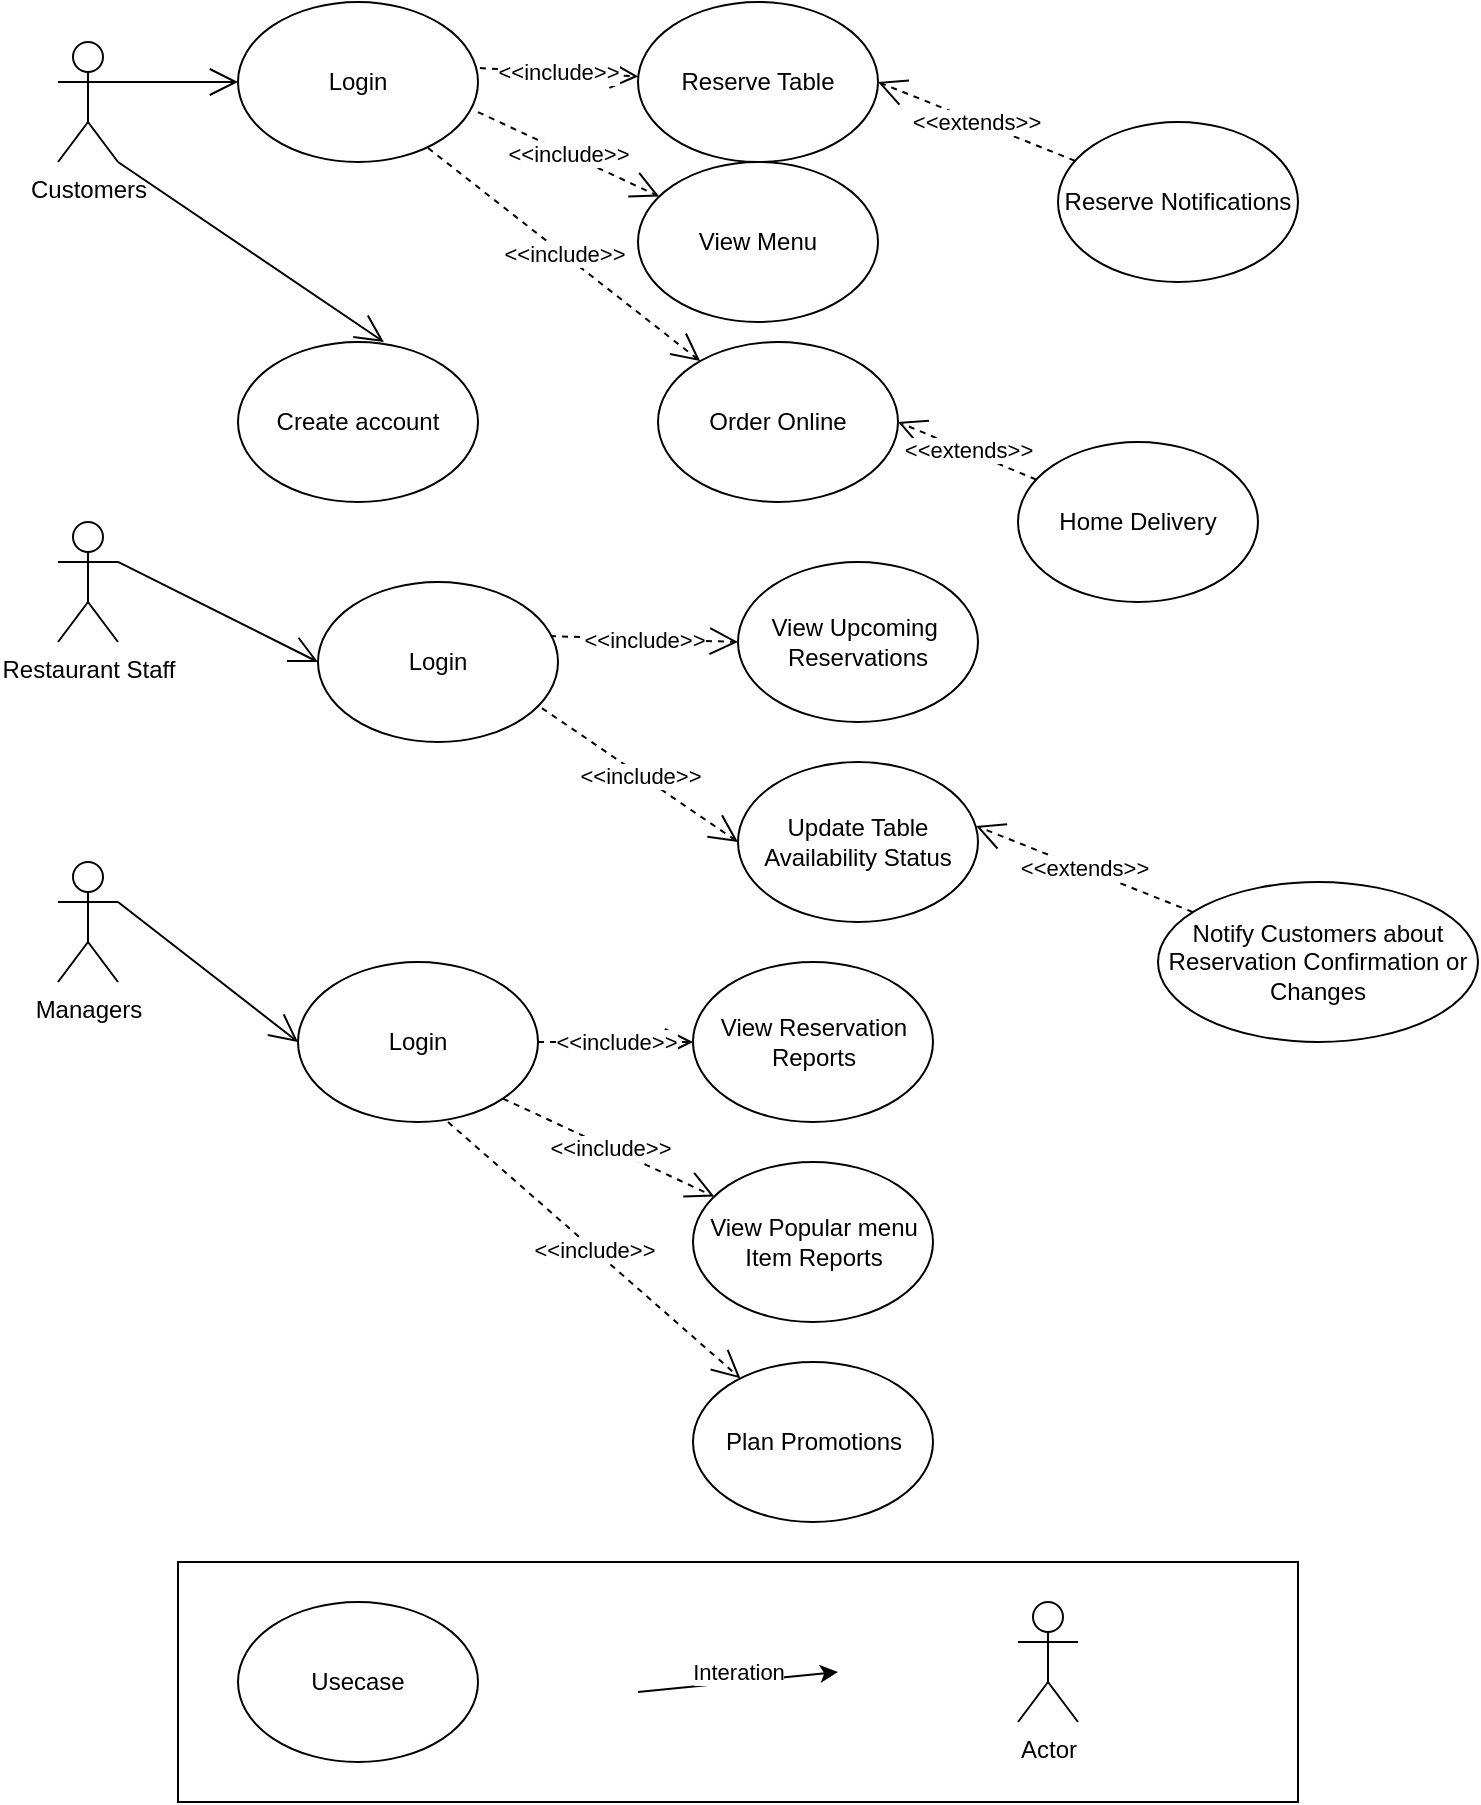 <mxfile version="26.2.14" pages="2">
  <diagram name="Page-1" id="AZkDb_PNq-8-Eg-TEzrB">
    <mxGraphModel dx="1783" dy="906" grid="1" gridSize="10" guides="1" tooltips="1" connect="1" arrows="1" fold="1" page="1" pageScale="1" pageWidth="850" pageHeight="1100" math="0" shadow="0">
      <root>
        <mxCell id="0" />
        <mxCell id="1" parent="0" />
        <mxCell id="QDMSQeJ64wujipaBbdhu-1" value="Customers" style="shape=umlActor;verticalLabelPosition=bottom;verticalAlign=top;html=1;outlineConnect=0;" vertex="1" parent="1">
          <mxGeometry x="110" y="80" width="30" height="60" as="geometry" />
        </mxCell>
        <mxCell id="QDMSQeJ64wujipaBbdhu-2" value="Create account" style="ellipse;whiteSpace=wrap;html=1;" vertex="1" parent="1">
          <mxGeometry x="200" y="230" width="120" height="80" as="geometry" />
        </mxCell>
        <mxCell id="QDMSQeJ64wujipaBbdhu-3" value="Login" style="ellipse;whiteSpace=wrap;html=1;" vertex="1" parent="1">
          <mxGeometry x="200" y="60" width="120" height="80" as="geometry" />
        </mxCell>
        <mxCell id="QDMSQeJ64wujipaBbdhu-4" value="Restaurant Staff" style="shape=umlActor;verticalLabelPosition=bottom;verticalAlign=top;html=1;outlineConnect=0;" vertex="1" parent="1">
          <mxGeometry x="110" y="320" width="30" height="60" as="geometry" />
        </mxCell>
        <mxCell id="QDMSQeJ64wujipaBbdhu-6" value="&amp;lt;&amp;lt;include&amp;gt;&amp;gt;" style="endArrow=open;endSize=12;dashed=1;html=1;rounded=0;exitX=0.967;exitY=0.338;exitDx=0;exitDy=0;exitPerimeter=0;entryX=0;entryY=0.5;entryDx=0;entryDy=0;" edge="1" parent="1" target="QDMSQeJ64wujipaBbdhu-16">
          <mxGeometry width="160" relative="1" as="geometry">
            <mxPoint x="356.04" y="377.04" as="sourcePoint" />
            <mxPoint x="470" y="370" as="targetPoint" />
          </mxGeometry>
        </mxCell>
        <mxCell id="QDMSQeJ64wujipaBbdhu-7" value="" style="endArrow=open;endFill=1;endSize=12;html=1;rounded=0;entryX=0.608;entryY=0;entryDx=0;entryDy=0;entryPerimeter=0;exitX=1;exitY=1;exitDx=0;exitDy=0;exitPerimeter=0;" edge="1" parent="1" source="QDMSQeJ64wujipaBbdhu-1" target="QDMSQeJ64wujipaBbdhu-2">
          <mxGeometry width="160" relative="1" as="geometry">
            <mxPoint x="80" y="320" as="sourcePoint" />
            <mxPoint x="240" y="320" as="targetPoint" />
          </mxGeometry>
        </mxCell>
        <mxCell id="QDMSQeJ64wujipaBbdhu-8" value="Reserve Table" style="ellipse;whiteSpace=wrap;html=1;" vertex="1" parent="1">
          <mxGeometry x="400" y="60" width="120" height="80" as="geometry" />
        </mxCell>
        <mxCell id="QDMSQeJ64wujipaBbdhu-9" value="View Menu" style="ellipse;whiteSpace=wrap;html=1;" vertex="1" parent="1">
          <mxGeometry x="400" y="140" width="120" height="80" as="geometry" />
        </mxCell>
        <mxCell id="QDMSQeJ64wujipaBbdhu-10" value="Order Online" style="ellipse;whiteSpace=wrap;html=1;" vertex="1" parent="1">
          <mxGeometry x="410" y="230" width="120" height="80" as="geometry" />
        </mxCell>
        <mxCell id="QDMSQeJ64wujipaBbdhu-13" value="&amp;lt;&amp;lt;include&amp;gt;&amp;gt;" style="endArrow=open;endSize=12;dashed=1;html=1;rounded=0;exitX=1.008;exitY=0.413;exitDx=0;exitDy=0;exitPerimeter=0;" edge="1" parent="1" source="QDMSQeJ64wujipaBbdhu-3" target="QDMSQeJ64wujipaBbdhu-8">
          <mxGeometry width="160" relative="1" as="geometry">
            <mxPoint x="366" y="407" as="sourcePoint" />
            <mxPoint x="490" y="380" as="targetPoint" />
          </mxGeometry>
        </mxCell>
        <mxCell id="QDMSQeJ64wujipaBbdhu-14" value="&amp;lt;&amp;lt;include&amp;gt;&amp;gt;" style="endArrow=open;endSize=12;dashed=1;html=1;rounded=0;exitX=1;exitY=0.688;exitDx=0;exitDy=0;exitPerimeter=0;" edge="1" parent="1" source="QDMSQeJ64wujipaBbdhu-3" target="QDMSQeJ64wujipaBbdhu-9">
          <mxGeometry width="160" relative="1" as="geometry">
            <mxPoint x="376" y="417" as="sourcePoint" />
            <mxPoint x="500" y="390" as="targetPoint" />
          </mxGeometry>
        </mxCell>
        <mxCell id="QDMSQeJ64wujipaBbdhu-15" value="&amp;lt;&amp;lt;include&amp;gt;&amp;gt;" style="endArrow=open;endSize=12;dashed=1;html=1;rounded=0;exitX=0.792;exitY=0.913;exitDx=0;exitDy=0;exitPerimeter=0;" edge="1" parent="1" source="QDMSQeJ64wujipaBbdhu-3" target="QDMSQeJ64wujipaBbdhu-10">
          <mxGeometry width="160" relative="1" as="geometry">
            <mxPoint x="386" y="427" as="sourcePoint" />
            <mxPoint x="510" y="400" as="targetPoint" />
          </mxGeometry>
        </mxCell>
        <mxCell id="QDMSQeJ64wujipaBbdhu-16" value="View Upcoming&amp;nbsp;&lt;br&gt;Reservations" style="ellipse;whiteSpace=wrap;html=1;" vertex="1" parent="1">
          <mxGeometry x="450" y="340" width="120" height="80" as="geometry" />
        </mxCell>
        <mxCell id="QDMSQeJ64wujipaBbdhu-17" value="" style="endArrow=open;endFill=1;endSize=12;html=1;rounded=0;exitX=1;exitY=0.333;exitDx=0;exitDy=0;exitPerimeter=0;" edge="1" parent="1" source="QDMSQeJ64wujipaBbdhu-1" target="QDMSQeJ64wujipaBbdhu-3">
          <mxGeometry width="160" relative="1" as="geometry">
            <mxPoint x="150" y="150" as="sourcePoint" />
            <mxPoint x="283" y="240" as="targetPoint" />
          </mxGeometry>
        </mxCell>
        <mxCell id="QDMSQeJ64wujipaBbdhu-18" value="Reserve Notifications" style="ellipse;whiteSpace=wrap;html=1;" vertex="1" parent="1">
          <mxGeometry x="610" y="120" width="120" height="80" as="geometry" />
        </mxCell>
        <mxCell id="QDMSQeJ64wujipaBbdhu-19" value="&amp;lt;&amp;lt;extends&amp;gt;&amp;gt;" style="endArrow=open;endSize=12;dashed=1;html=1;rounded=0;entryX=1;entryY=0.5;entryDx=0;entryDy=0;" edge="1" parent="1" source="QDMSQeJ64wujipaBbdhu-18" target="QDMSQeJ64wujipaBbdhu-8">
          <mxGeometry width="160" relative="1" as="geometry">
            <mxPoint x="331" y="133" as="sourcePoint" />
            <mxPoint x="420" y="103" as="targetPoint" />
          </mxGeometry>
        </mxCell>
        <mxCell id="QDMSQeJ64wujipaBbdhu-20" value="Home Delivery" style="ellipse;whiteSpace=wrap;html=1;" vertex="1" parent="1">
          <mxGeometry x="590" y="280" width="120" height="80" as="geometry" />
        </mxCell>
        <mxCell id="QDMSQeJ64wujipaBbdhu-21" value="&amp;lt;&amp;lt;extends&amp;gt;&amp;gt;" style="endArrow=open;endSize=12;dashed=1;html=1;rounded=0;entryX=1;entryY=0.5;entryDx=0;entryDy=0;" edge="1" parent="1" source="QDMSQeJ64wujipaBbdhu-20" target="QDMSQeJ64wujipaBbdhu-10">
          <mxGeometry width="160" relative="1" as="geometry">
            <mxPoint x="351" y="353" as="sourcePoint" />
            <mxPoint x="520" y="280" as="targetPoint" />
          </mxGeometry>
        </mxCell>
        <mxCell id="QDMSQeJ64wujipaBbdhu-22" value="&amp;lt;&amp;lt;include&amp;gt;&amp;gt;" style="endArrow=open;endSize=12;dashed=1;html=1;rounded=0;exitX=0.933;exitY=0.788;exitDx=0;exitDy=0;exitPerimeter=0;entryX=0;entryY=0.5;entryDx=0;entryDy=0;" edge="1" parent="1" target="QDMSQeJ64wujipaBbdhu-23">
          <mxGeometry width="160" relative="1" as="geometry">
            <mxPoint x="351.96" y="413.04" as="sourcePoint" />
            <mxPoint x="457" y="450" as="targetPoint" />
          </mxGeometry>
        </mxCell>
        <mxCell id="QDMSQeJ64wujipaBbdhu-23" value="Update Table&lt;br&gt;Availability Status" style="ellipse;whiteSpace=wrap;html=1;" vertex="1" parent="1">
          <mxGeometry x="450" y="440" width="120" height="80" as="geometry" />
        </mxCell>
        <mxCell id="QDMSQeJ64wujipaBbdhu-24" value="Notify Customers about Reservation Confirmation or Changes" style="ellipse;whiteSpace=wrap;html=1;" vertex="1" parent="1">
          <mxGeometry x="660" y="500" width="160" height="80" as="geometry" />
        </mxCell>
        <mxCell id="QDMSQeJ64wujipaBbdhu-25" value="&amp;lt;&amp;lt;extends&amp;gt;&amp;gt;" style="endArrow=open;endSize=12;dashed=1;html=1;rounded=0;entryX=0.992;entryY=0.4;entryDx=0;entryDy=0;entryPerimeter=0;" edge="1" parent="1" source="QDMSQeJ64wujipaBbdhu-24" target="QDMSQeJ64wujipaBbdhu-23">
          <mxGeometry width="160" relative="1" as="geometry">
            <mxPoint x="391" y="553" as="sourcePoint" />
            <mxPoint x="550" y="480" as="targetPoint" />
          </mxGeometry>
        </mxCell>
        <mxCell id="QDMSQeJ64wujipaBbdhu-26" value="Managers" style="shape=umlActor;verticalLabelPosition=bottom;verticalAlign=top;html=1;outlineConnect=0;" vertex="1" parent="1">
          <mxGeometry x="110" y="490" width="30" height="60" as="geometry" />
        </mxCell>
        <mxCell id="QDMSQeJ64wujipaBbdhu-27" value="Login" style="ellipse;whiteSpace=wrap;html=1;" vertex="1" parent="1">
          <mxGeometry x="240" y="350" width="120" height="80" as="geometry" />
        </mxCell>
        <mxCell id="QDMSQeJ64wujipaBbdhu-28" value="" style="endArrow=open;endFill=1;endSize=12;html=1;rounded=0;entryX=0;entryY=0.5;entryDx=0;entryDy=0;exitX=1;exitY=0.333;exitDx=0;exitDy=0;exitPerimeter=0;" edge="1" parent="1" target="QDMSQeJ64wujipaBbdhu-27" source="QDMSQeJ64wujipaBbdhu-4">
          <mxGeometry width="160" relative="1" as="geometry">
            <mxPoint x="140" y="390" as="sourcePoint" />
            <mxPoint x="283" y="240" as="targetPoint" />
          </mxGeometry>
        </mxCell>
        <mxCell id="QDMSQeJ64wujipaBbdhu-29" value="Login" style="ellipse;whiteSpace=wrap;html=1;" vertex="1" parent="1">
          <mxGeometry x="230" y="540" width="120" height="80" as="geometry" />
        </mxCell>
        <mxCell id="QDMSQeJ64wujipaBbdhu-30" value="" style="endArrow=open;endFill=1;endSize=12;html=1;rounded=0;entryX=0;entryY=0.5;entryDx=0;entryDy=0;exitX=1;exitY=0.333;exitDx=0;exitDy=0;exitPerimeter=0;" edge="1" parent="1" target="QDMSQeJ64wujipaBbdhu-29" source="QDMSQeJ64wujipaBbdhu-26">
          <mxGeometry width="160" relative="1" as="geometry">
            <mxPoint x="130" y="580" as="sourcePoint" />
            <mxPoint x="273" y="430" as="targetPoint" />
          </mxGeometry>
        </mxCell>
        <mxCell id="QDMSQeJ64wujipaBbdhu-31" value="View Reservation&lt;br&gt;Reports" style="ellipse;whiteSpace=wrap;html=1;" vertex="1" parent="1">
          <mxGeometry x="427.5" y="540" width="120" height="80" as="geometry" />
        </mxCell>
        <mxCell id="QDMSQeJ64wujipaBbdhu-32" value="View Popular menu&lt;br&gt;Item Reports" style="ellipse;whiteSpace=wrap;html=1;" vertex="1" parent="1">
          <mxGeometry x="427.5" y="640" width="120" height="80" as="geometry" />
        </mxCell>
        <mxCell id="QDMSQeJ64wujipaBbdhu-33" value="Plan Promotions" style="ellipse;whiteSpace=wrap;html=1;" vertex="1" parent="1">
          <mxGeometry x="427.5" y="740" width="120" height="80" as="geometry" />
        </mxCell>
        <mxCell id="QDMSQeJ64wujipaBbdhu-34" value="&amp;lt;&amp;lt;include&amp;gt;&amp;gt;" style="endArrow=open;endSize=12;dashed=1;html=1;rounded=0;exitX=1;exitY=0.5;exitDx=0;exitDy=0;" edge="1" parent="1" target="QDMSQeJ64wujipaBbdhu-31" source="QDMSQeJ64wujipaBbdhu-29">
          <mxGeometry width="160" relative="1" as="geometry">
            <mxPoint x="358.5" y="633" as="sourcePoint" />
            <mxPoint x="527.5" y="890" as="targetPoint" />
          </mxGeometry>
        </mxCell>
        <mxCell id="QDMSQeJ64wujipaBbdhu-35" value="&amp;lt;&amp;lt;include&amp;gt;&amp;gt;" style="endArrow=open;endSize=12;dashed=1;html=1;rounded=0;exitX=1;exitY=1;exitDx=0;exitDy=0;" edge="1" parent="1" target="QDMSQeJ64wujipaBbdhu-32" source="QDMSQeJ64wujipaBbdhu-29">
          <mxGeometry width="160" relative="1" as="geometry">
            <mxPoint x="357.5" y="655" as="sourcePoint" />
            <mxPoint x="537.5" y="900" as="targetPoint" />
          </mxGeometry>
        </mxCell>
        <mxCell id="QDMSQeJ64wujipaBbdhu-36" value="&amp;lt;&amp;lt;include&amp;gt;&amp;gt;" style="endArrow=open;endSize=12;dashed=1;html=1;rounded=0;exitX=0.625;exitY=1;exitDx=0;exitDy=0;exitPerimeter=0;" edge="1" parent="1" target="QDMSQeJ64wujipaBbdhu-33" source="QDMSQeJ64wujipaBbdhu-29">
          <mxGeometry width="160" relative="1" as="geometry">
            <mxPoint x="332.5" y="673" as="sourcePoint" />
            <mxPoint x="547.5" y="910" as="targetPoint" />
          </mxGeometry>
        </mxCell>
        <mxCell id="QDMSQeJ64wujipaBbdhu-37" value="" style="rounded=0;whiteSpace=wrap;html=1;" vertex="1" parent="1">
          <mxGeometry x="170" y="840" width="560" height="120" as="geometry" />
        </mxCell>
        <mxCell id="QDMSQeJ64wujipaBbdhu-38" value="Usecase" style="ellipse;whiteSpace=wrap;html=1;" vertex="1" parent="1">
          <mxGeometry x="200" y="860" width="120" height="80" as="geometry" />
        </mxCell>
        <mxCell id="QDMSQeJ64wujipaBbdhu-39" value="Interation" style="endArrow=classic;html=1;rounded=0;entryX=0.643;entryY=0.667;entryDx=0;entryDy=0;entryPerimeter=0;" edge="1" parent="1">
          <mxGeometry x="0.014" y="5" width="50" height="50" relative="1" as="geometry">
            <mxPoint x="399.96" y="904.98" as="sourcePoint" />
            <mxPoint x="500.04" y="895.02" as="targetPoint" />
            <mxPoint as="offset" />
          </mxGeometry>
        </mxCell>
        <mxCell id="QDMSQeJ64wujipaBbdhu-40" value="Actor" style="shape=umlActor;verticalLabelPosition=bottom;verticalAlign=top;html=1;" vertex="1" parent="1">
          <mxGeometry x="590" y="860" width="30" height="60" as="geometry" />
        </mxCell>
      </root>
    </mxGraphModel>
  </diagram>
  <diagram id="6UunZ-0gj3YRyIq0IbJP" name="Page-2">
    <mxGraphModel dx="1783" dy="2006" grid="1" gridSize="10" guides="1" tooltips="1" connect="1" arrows="1" fold="1" page="1" pageScale="1" pageWidth="850" pageHeight="1100" math="0" shadow="0">
      <root>
        <mxCell id="0" />
        <mxCell id="1" parent="0" />
        <mxCell id="4IC-HXsh43FPPD3nH83c-1" value="" style="rounded=0;whiteSpace=wrap;html=1;dashed=1;" vertex="1" parent="1">
          <mxGeometry x="40" y="40" width="240" height="820" as="geometry" />
        </mxCell>
        <mxCell id="4IC-HXsh43FPPD3nH83c-2" value="" style="rounded=0;whiteSpace=wrap;html=1;dashed=1;" vertex="1" parent="1">
          <mxGeometry x="280" y="40" width="360" height="820" as="geometry" />
        </mxCell>
        <mxCell id="4IC-HXsh43FPPD3nH83c-3" value="Customers" style="rounded=0;whiteSpace=wrap;html=1;" vertex="1" parent="1">
          <mxGeometry x="40" y="-20" width="240" height="60" as="geometry" />
        </mxCell>
        <mxCell id="4IC-HXsh43FPPD3nH83c-4" value="System" style="rounded=0;whiteSpace=wrap;html=1;" vertex="1" parent="1">
          <mxGeometry x="280" y="-20" width="360" height="60" as="geometry" />
        </mxCell>
        <mxCell id="4IC-HXsh43FPPD3nH83c-5" value="Start" style="text;html=1;align=center;verticalAlign=middle;whiteSpace=wrap;rounded=0;" vertex="1" parent="1">
          <mxGeometry x="90" y="70" width="60" height="30" as="geometry" />
        </mxCell>
        <mxCell id="4IC-HXsh43FPPD3nH83c-6" value="" style="edgeStyle=orthogonalEdgeStyle;html=1;verticalAlign=bottom;endArrow=open;endSize=8;strokeColor=#ff0000;rounded=0;exitX=1;exitY=0.5;exitDx=0;exitDy=0;entryX=0;entryY=0.5;entryDx=0;entryDy=0;" edge="1" parent="1">
          <mxGeometry relative="1" as="geometry">
            <mxPoint x="320" y="160" as="targetPoint" />
            <Array as="points" />
            <mxPoint x="210" y="160" as="sourcePoint" />
          </mxGeometry>
        </mxCell>
        <mxCell id="4IC-HXsh43FPPD3nH83c-7" value="" style="ellipse;html=1;shape=startState;fillColor=#000000;strokeColor=#ff0000;" vertex="1" parent="1">
          <mxGeometry x="140" y="70" width="30" height="30" as="geometry" />
        </mxCell>
        <mxCell id="4IC-HXsh43FPPD3nH83c-8" value="" style="edgeStyle=orthogonalEdgeStyle;html=1;verticalAlign=bottom;endArrow=open;endSize=8;strokeColor=#ff0000;rounded=0;" edge="1" parent="1" source="4IC-HXsh43FPPD3nH83c-7">
          <mxGeometry relative="1" as="geometry">
            <mxPoint x="155" y="130" as="targetPoint" />
          </mxGeometry>
        </mxCell>
        <mxCell id="4IC-HXsh43FPPD3nH83c-9" value="" style="edgeStyle=orthogonalEdgeStyle;html=1;verticalAlign=bottom;endArrow=open;endSize=8;strokeColor=#ff0000;rounded=0;exitX=0.5;exitY=1;exitDx=0;exitDy=0;entryX=0.5;entryY=0;entryDx=0;entryDy=0;" edge="1" parent="1" source="4IC-HXsh43FPPD3nH83c-15" target="4IC-HXsh43FPPD3nH83c-16">
          <mxGeometry relative="1" as="geometry">
            <mxPoint x="198.6" y="258.08" as="targetPoint" />
            <Array as="points" />
            <mxPoint x="320" y="190" as="sourcePoint" />
          </mxGeometry>
        </mxCell>
        <mxCell id="4IC-HXsh43FPPD3nH83c-10" value="" style="edgeStyle=orthogonalEdgeStyle;html=1;verticalAlign=bottom;endArrow=open;endSize=8;strokeColor=#ff0000;rounded=0;exitX=0.5;exitY=0;exitDx=0;exitDy=0;entryX=1;entryY=0.5;entryDx=0;entryDy=0;" edge="1" parent="1" source="4IC-HXsh43FPPD3nH83c-21" target="4IC-HXsh43FPPD3nH83c-15">
          <mxGeometry relative="1" as="geometry">
            <mxPoint x="440" y="160" as="targetPoint" />
            <Array as="points" />
            <mxPoint x="530" y="260" as="sourcePoint" />
          </mxGeometry>
        </mxCell>
        <mxCell id="4IC-HXsh43FPPD3nH83c-11" value="K" style="ellipse;html=1;shape=endState;fillColor=#000000;strokeColor=#ff0000;" vertex="1" parent="1">
          <mxGeometry x="140" y="800" width="30" height="30" as="geometry" />
        </mxCell>
        <mxCell id="4IC-HXsh43FPPD3nH83c-12" value="" style="edgeStyle=orthogonalEdgeStyle;html=1;verticalAlign=bottom;endArrow=open;endSize=8;strokeColor=#ff0000;rounded=0;entryX=1.008;entryY=0.4;entryDx=0;entryDy=0;exitX=0;exitY=0.5;exitDx=0;exitDy=0;entryPerimeter=0;" edge="1" parent="1" target="4IC-HXsh43FPPD3nH83c-24" source="4IC-HXsh43FPPD3nH83c-22">
          <mxGeometry relative="1" as="geometry">
            <mxPoint x="450" y="170" as="targetPoint" />
            <Array as="points">
              <mxPoint x="201" y="385" />
            </Array>
            <mxPoint x="290" y="420" as="sourcePoint" />
          </mxGeometry>
        </mxCell>
        <mxCell id="4IC-HXsh43FPPD3nH83c-13" value="End" style="text;html=1;align=center;verticalAlign=middle;whiteSpace=wrap;rounded=0;" vertex="1" parent="1">
          <mxGeometry x="90" y="810" width="60" height="30" as="geometry" />
        </mxCell>
        <mxCell id="4IC-HXsh43FPPD3nH83c-14" value="login" style="rounded=1;whiteSpace=wrap;html=1;arcSize=40;fontColor=#000000;fillColor=#ffffc0;strokeColor=#ff0000;" vertex="1" parent="1">
          <mxGeometry x="80" y="130" width="130" height="60" as="geometry" />
        </mxCell>
        <mxCell id="4IC-HXsh43FPPD3nH83c-15" value="Show login form" style="rounded=1;whiteSpace=wrap;html=1;arcSize=40;fontColor=#000000;fillColor=#ffffc0;strokeColor=#ff0000;" vertex="1" parent="1">
          <mxGeometry x="320" y="140" width="120" height="40" as="geometry" />
        </mxCell>
        <mxCell id="4IC-HXsh43FPPD3nH83c-16" value="Enter information,pass" style="rounded=1;whiteSpace=wrap;html=1;arcSize=40;fontColor=#000000;fillColor=#ffffc0;strokeColor=#ff0000;" vertex="1" parent="1">
          <mxGeometry x="80" y="260" width="130" height="60" as="geometry" />
        </mxCell>
        <mxCell id="4IC-HXsh43FPPD3nH83c-17" value="No" style="edgeStyle=orthogonalEdgeStyle;html=1;verticalAlign=bottom;endArrow=open;endSize=8;strokeColor=#ff0000;rounded=0;exitX=1;exitY=0.5;exitDx=0;exitDy=0;entryX=0;entryY=0.5;entryDx=0;entryDy=0;" edge="1" parent="1">
          <mxGeometry relative="1" as="geometry">
            <mxPoint x="470" y="290" as="targetPoint" />
            <Array as="points" />
            <mxPoint x="407.5" y="290" as="sourcePoint" />
          </mxGeometry>
        </mxCell>
        <mxCell id="4IC-HXsh43FPPD3nH83c-18" value="" style="edgeStyle=orthogonalEdgeStyle;html=1;verticalAlign=bottom;endArrow=open;endSize=8;strokeColor=#ff0000;rounded=0;exitX=1;exitY=0.5;exitDx=0;exitDy=0;entryX=0;entryY=0.5;entryDx=0;entryDy=0;" edge="1" parent="1">
          <mxGeometry relative="1" as="geometry">
            <mxPoint x="292.5" y="290" as="targetPoint" />
            <Array as="points" />
            <mxPoint x="210" y="290" as="sourcePoint" />
          </mxGeometry>
        </mxCell>
        <mxCell id="4IC-HXsh43FPPD3nH83c-19" value="Yes" style="edgeStyle=orthogonalEdgeStyle;html=1;verticalAlign=bottom;endArrow=open;endSize=8;strokeColor=#ff0000;rounded=0;exitX=0.5;exitY=1;exitDx=0;exitDy=0;entryX=0.5;entryY=0;entryDx=0;entryDy=0;" edge="1" parent="1" target="4IC-HXsh43FPPD3nH83c-22">
          <mxGeometry relative="1" as="geometry">
            <mxPoint x="352" y="391" as="targetPoint" />
            <Array as="points" />
            <mxPoint x="350" y="330" as="sourcePoint" />
          </mxGeometry>
        </mxCell>
        <mxCell id="4IC-HXsh43FPPD3nH83c-20" value="Validity check" style="rhombus;whiteSpace=wrap;html=1;fontColor=#000000;fillColor=#ffffc0;strokeColor=#ff0000;" vertex="1" parent="1">
          <mxGeometry x="290" y="250" width="120" height="80" as="geometry" />
        </mxCell>
        <mxCell id="4IC-HXsh43FPPD3nH83c-21" value="&lt;div&gt;Failure Message&lt;/div&gt;&lt;div&gt;Re-enter Required&lt;/div&gt;" style="rounded=1;whiteSpace=wrap;html=1;arcSize=40;fontColor=#000000;fillColor=#ffffc0;strokeColor=#ff0000;" vertex="1" parent="1">
          <mxGeometry x="470" y="260" width="130" height="60" as="geometry" />
        </mxCell>
        <mxCell id="4IC-HXsh43FPPD3nH83c-22" value="Successfully entered the system" style="rounded=1;whiteSpace=wrap;html=1;arcSize=40;fontColor=#000000;fillColor=#ffffc0;strokeColor=#ff0000;" vertex="1" parent="1">
          <mxGeometry x="290" y="360" width="130" height="50" as="geometry" />
        </mxCell>
        <mxCell id="4IC-HXsh43FPPD3nH83c-23" value="NGÔ ANH THÂN THIỆN" style="text;html=1;align=center;verticalAlign=middle;whiteSpace=wrap;rounded=0;" vertex="1" parent="1">
          <mxGeometry x="580" y="820" width="60" height="30" as="geometry" />
        </mxCell>
        <mxCell id="4IC-HXsh43FPPD3nH83c-24" value="Display Available Tables &amp;amp;&amp;nbsp;&lt;span style=&quot;background-color: transparent; color: light-dark(rgb(0, 0, 0), rgb(237, 237, 237));&quot;&gt;&amp;nbsp; Time Slots&lt;/span&gt;" style="rounded=1;whiteSpace=wrap;html=1;arcSize=40;fontColor=#000000;fillColor=#ffffc0;strokeColor=#ff0000;" vertex="1" parent="1">
          <mxGeometry x="70" y="409" width="130" height="60" as="geometry" />
        </mxCell>
        <mxCell id="4IC-HXsh43FPPD3nH83c-25" value="&lt;div&gt;Customer Selects&lt;br&gt;&amp;nbsp;Date, Time,&lt;/div&gt;&lt;div&gt;&amp;nbsp; &amp;nbsp; &amp;nbsp;and Table&lt;/div&gt;" style="rounded=1;whiteSpace=wrap;html=1;arcSize=40;fontColor=#000000;fillColor=#ffffc0;strokeColor=#ff0000;" vertex="1" parent="1">
          <mxGeometry x="60" y="500" width="130" height="60" as="geometry" />
        </mxCell>
        <mxCell id="4IC-HXsh43FPPD3nH83c-26" value="" style="edgeStyle=orthogonalEdgeStyle;html=1;verticalAlign=bottom;endArrow=open;endSize=8;strokeColor=#ff0000;rounded=0;exitX=1;exitY=0.5;exitDx=0;exitDy=0;entryX=0;entryY=0.5;entryDx=0;entryDy=0;" edge="1" parent="1" source="4IC-HXsh43FPPD3nH83c-25" target="4IC-HXsh43FPPD3nH83c-28">
          <mxGeometry relative="1" as="geometry">
            <mxPoint x="282.5" y="450" as="targetPoint" />
            <Array as="points">
              <mxPoint x="350" y="530" />
            </Array>
            <mxPoint x="200" y="450" as="sourcePoint" />
          </mxGeometry>
        </mxCell>
        <mxCell id="4IC-HXsh43FPPD3nH83c-27" value="Enter Contact Details" style="rounded=1;whiteSpace=wrap;html=1;arcSize=40;fontColor=#000000;fillColor=#ffffc0;strokeColor=#ff0000;" vertex="1" parent="1">
          <mxGeometry x="90" y="610" width="130" height="60" as="geometry" />
        </mxCell>
        <mxCell id="4IC-HXsh43FPPD3nH83c-28" value="Verify Table Availability" style="rhombus;whiteSpace=wrap;html=1;fontColor=#000000;fillColor=#ffffc0;strokeColor=#ff0000;" vertex="1" parent="1">
          <mxGeometry x="350" y="485" width="130" height="90" as="geometry" />
        </mxCell>
        <mxCell id="4IC-HXsh43FPPD3nH83c-29" value="no" style="edgeStyle=orthogonalEdgeStyle;html=1;align=left;verticalAlign=bottom;endArrow=open;endSize=8;strokeColor=#ff0000;rounded=0;entryX=1;entryY=0.5;entryDx=0;entryDy=0;" edge="1" source="4IC-HXsh43FPPD3nH83c-28" parent="1" target="4IC-HXsh43FPPD3nH83c-24">
          <mxGeometry x="-1" relative="1" as="geometry">
            <mxPoint x="530" y="430" as="targetPoint" />
            <Array as="points">
              <mxPoint x="415" y="440" />
            </Array>
          </mxGeometry>
        </mxCell>
        <mxCell id="4IC-HXsh43FPPD3nH83c-30" value="yes" style="edgeStyle=orthogonalEdgeStyle;html=1;align=left;verticalAlign=top;endArrow=open;endSize=8;strokeColor=#ff0000;rounded=0;" edge="1" source="4IC-HXsh43FPPD3nH83c-28" parent="1" target="4IC-HXsh43FPPD3nH83c-27">
          <mxGeometry x="-1" relative="1" as="geometry">
            <mxPoint x="390" y="510" as="targetPoint" />
            <Array as="points">
              <mxPoint x="415" y="640" />
            </Array>
          </mxGeometry>
        </mxCell>
        <mxCell id="4IC-HXsh43FPPD3nH83c-32" value="" style="edgeStyle=orthogonalEdgeStyle;html=1;verticalAlign=bottom;endArrow=open;endSize=8;strokeColor=#ff0000;rounded=0;exitX=0.5;exitY=1;exitDx=0;exitDy=0;entryX=0.5;entryY=0;entryDx=0;entryDy=0;" edge="1" parent="1" source="4IC-HXsh43FPPD3nH83c-24" target="4IC-HXsh43FPPD3nH83c-25">
          <mxGeometry relative="1" as="geometry">
            <mxPoint x="135" y="500" as="targetPoint" />
            <Array as="points">
              <mxPoint x="135" y="500" />
            </Array>
            <mxPoint x="300" y="395" as="sourcePoint" />
          </mxGeometry>
        </mxCell>
        <mxCell id="4IC-HXsh43FPPD3nH83c-33" value="&lt;div&gt;Process Reservation &amp;amp;&amp;nbsp;&amp;nbsp;&lt;span style=&quot;background-color: transparent; color: light-dark(rgb(0, 0, 0), rgb(237, 237, 237));&quot;&gt;Send Confirmation Notification&lt;/span&gt;&lt;/div&gt;" style="rounded=1;whiteSpace=wrap;html=1;arcSize=40;fontColor=#000000;fillColor=#ffffc0;strokeColor=#ff0000;" vertex="1" parent="1">
          <mxGeometry x="330" y="730" width="130" height="60" as="geometry" />
        </mxCell>
        <mxCell id="4IC-HXsh43FPPD3nH83c-34" value="" style="edgeStyle=orthogonalEdgeStyle;html=1;verticalAlign=bottom;endArrow=open;endSize=8;strokeColor=#ff0000;rounded=0;exitX=0.605;exitY=1;exitDx=0;exitDy=0;entryX=0.429;entryY=0;entryDx=0;entryDy=0;exitPerimeter=0;entryPerimeter=0;" edge="1" parent="1" source="4IC-HXsh43FPPD3nH83c-27" target="4IC-HXsh43FPPD3nH83c-33">
          <mxGeometry relative="1" as="geometry">
            <mxPoint x="360" y="540" as="targetPoint" />
            <Array as="points">
              <mxPoint x="169" y="690" />
              <mxPoint x="386" y="690" />
            </Array>
            <mxPoint x="200" y="540" as="sourcePoint" />
          </mxGeometry>
        </mxCell>
        <mxCell id="4IC-HXsh43FPPD3nH83c-35" value="" style="edgeStyle=orthogonalEdgeStyle;html=1;verticalAlign=bottom;endArrow=open;endSize=8;strokeColor=#ff0000;rounded=0;entryX=1.008;entryY=0.4;entryDx=0;entryDy=0;entryPerimeter=0;" edge="1" parent="1" source="4IC-HXsh43FPPD3nH83c-33">
          <mxGeometry relative="1" as="geometry">
            <mxPoint x="160" y="800" as="targetPoint" />
            <Array as="points">
              <mxPoint x="160" y="751" />
            </Array>
            <mxPoint x="249" y="751" as="sourcePoint" />
          </mxGeometry>
        </mxCell>
      </root>
    </mxGraphModel>
  </diagram>
</mxfile>

